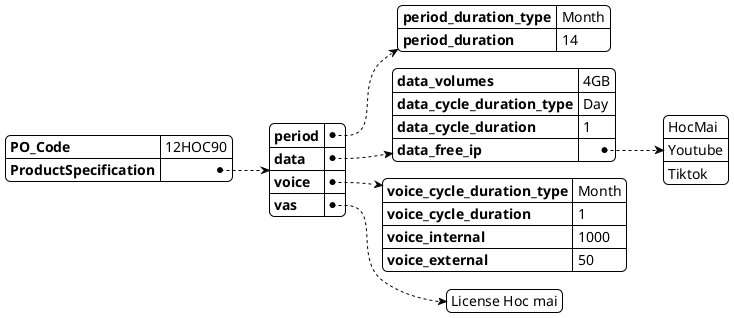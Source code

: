 @startyaml
!theme plain
PO_Code: 12HOC90
ProductSpecification:
    period:
        period_duration_type: Month
        period_duration: 14
    data:
        data_volumes: 4GB
        data_cycle_duration_type: Day
        data_cycle_duration: 1
        data_free_ip: 
            - HocMai
            - Youtube
            - Tiktok
    voice:
        voice_cycle_duration_type: Month
        voice_cycle_duration: 1
        voice_internal: 1000
        voice_external: 50
    vas:
        - License Hoc mai

@enduml